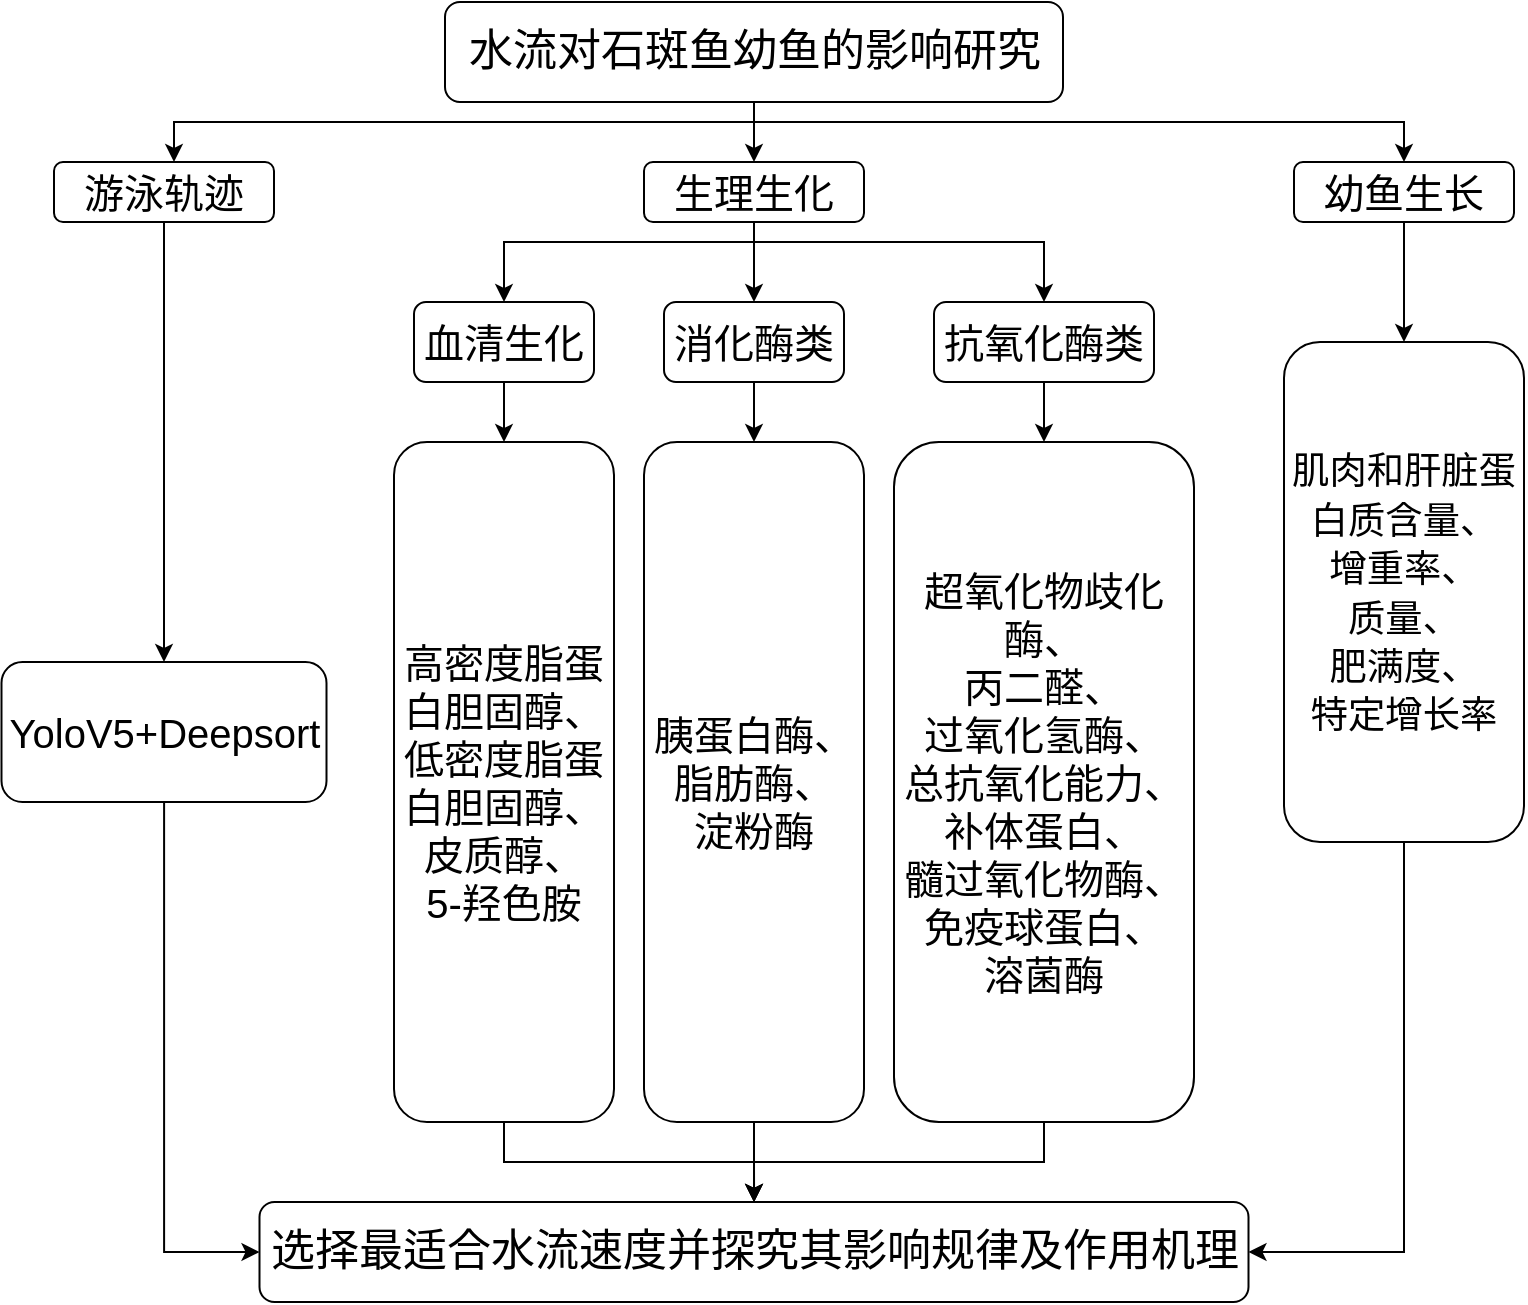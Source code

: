 <mxfile version="20.5.3" type="github">
  <diagram id="EdVVnSpUKDNpsXRbQZlX" name="第 1 页">
    <mxGraphModel dx="1375" dy="754" grid="1" gridSize="10" guides="1" tooltips="1" connect="1" arrows="1" fold="1" page="1" pageScale="1" pageWidth="827" pageHeight="1169" math="0" shadow="0">
      <root>
        <mxCell id="0" />
        <mxCell id="1" parent="0" />
        <mxCell id="8oeglLmzysRH4-Na7aNM-22" style="edgeStyle=orthogonalEdgeStyle;rounded=0;orthogonalLoop=1;jettySize=auto;html=1;fontSize=20;" edge="1" parent="1" source="8oeglLmzysRH4-Na7aNM-6" target="8oeglLmzysRH4-Na7aNM-16">
          <mxGeometry relative="1" as="geometry">
            <Array as="points">
              <mxPoint x="410" y="70" />
              <mxPoint x="120" y="70" />
            </Array>
          </mxGeometry>
        </mxCell>
        <mxCell id="8oeglLmzysRH4-Na7aNM-28" style="edgeStyle=orthogonalEdgeStyle;rounded=0;orthogonalLoop=1;jettySize=auto;html=1;fontSize=20;" edge="1" parent="1" source="8oeglLmzysRH4-Na7aNM-6" target="8oeglLmzysRH4-Na7aNM-18">
          <mxGeometry relative="1" as="geometry" />
        </mxCell>
        <mxCell id="8oeglLmzysRH4-Na7aNM-36" style="edgeStyle=orthogonalEdgeStyle;rounded=0;orthogonalLoop=1;jettySize=auto;html=1;fontSize=20;" edge="1" parent="1" source="8oeglLmzysRH4-Na7aNM-6" target="8oeglLmzysRH4-Na7aNM-17">
          <mxGeometry relative="1" as="geometry">
            <Array as="points">
              <mxPoint x="410" y="70" />
              <mxPoint x="735" y="70" />
            </Array>
          </mxGeometry>
        </mxCell>
        <mxCell id="8oeglLmzysRH4-Na7aNM-6" value="&lt;font style=&quot;font-size: 22px;&quot;&gt;水流对石斑鱼幼鱼的影响研究&lt;/font&gt;" style="rounded=1;whiteSpace=wrap;html=1;fontSize=22;" vertex="1" parent="1">
          <mxGeometry x="255.5" y="10" width="309" height="50" as="geometry" />
        </mxCell>
        <mxCell id="8oeglLmzysRH4-Na7aNM-21" style="edgeStyle=orthogonalEdgeStyle;rounded=0;orthogonalLoop=1;jettySize=auto;html=1;entryX=0.5;entryY=0;entryDx=0;entryDy=0;fontSize=20;" edge="1" parent="1" source="8oeglLmzysRH4-Na7aNM-16" target="8oeglLmzysRH4-Na7aNM-19">
          <mxGeometry relative="1" as="geometry" />
        </mxCell>
        <mxCell id="8oeglLmzysRH4-Na7aNM-16" value="游泳轨迹" style="rounded=1;whiteSpace=wrap;html=1;fontSize=20;" vertex="1" parent="1">
          <mxGeometry x="60" y="90" width="110" height="30" as="geometry" />
        </mxCell>
        <mxCell id="8oeglLmzysRH4-Na7aNM-37" style="edgeStyle=orthogonalEdgeStyle;rounded=0;orthogonalLoop=1;jettySize=auto;html=1;entryX=0.5;entryY=0;entryDx=0;entryDy=0;fontSize=20;" edge="1" parent="1" source="8oeglLmzysRH4-Na7aNM-17" target="8oeglLmzysRH4-Na7aNM-35">
          <mxGeometry relative="1" as="geometry" />
        </mxCell>
        <mxCell id="8oeglLmzysRH4-Na7aNM-17" value="幼鱼生长" style="rounded=1;whiteSpace=wrap;html=1;fontSize=20;" vertex="1" parent="1">
          <mxGeometry x="680" y="90" width="110" height="30" as="geometry" />
        </mxCell>
        <mxCell id="8oeglLmzysRH4-Na7aNM-29" style="edgeStyle=orthogonalEdgeStyle;rounded=0;orthogonalLoop=1;jettySize=auto;html=1;fontSize=20;" edge="1" parent="1" source="8oeglLmzysRH4-Na7aNM-18" target="8oeglLmzysRH4-Na7aNM-20">
          <mxGeometry relative="1" as="geometry">
            <Array as="points">
              <mxPoint x="410" y="130" />
              <mxPoint x="285" y="130" />
            </Array>
          </mxGeometry>
        </mxCell>
        <mxCell id="8oeglLmzysRH4-Na7aNM-30" style="edgeStyle=orthogonalEdgeStyle;rounded=0;orthogonalLoop=1;jettySize=auto;html=1;entryX=0.5;entryY=0;entryDx=0;entryDy=0;fontSize=20;" edge="1" parent="1" source="8oeglLmzysRH4-Na7aNM-18" target="8oeglLmzysRH4-Na7aNM-23">
          <mxGeometry relative="1" as="geometry" />
        </mxCell>
        <mxCell id="8oeglLmzysRH4-Na7aNM-31" style="edgeStyle=orthogonalEdgeStyle;rounded=0;orthogonalLoop=1;jettySize=auto;html=1;entryX=0.5;entryY=0;entryDx=0;entryDy=0;fontSize=20;" edge="1" parent="1" source="8oeglLmzysRH4-Na7aNM-18" target="8oeglLmzysRH4-Na7aNM-24">
          <mxGeometry relative="1" as="geometry">
            <Array as="points">
              <mxPoint x="410" y="130" />
              <mxPoint x="555" y="130" />
            </Array>
          </mxGeometry>
        </mxCell>
        <mxCell id="8oeglLmzysRH4-Na7aNM-18" value="生理生化" style="rounded=1;whiteSpace=wrap;html=1;fontSize=20;" vertex="1" parent="1">
          <mxGeometry x="355" y="90" width="110" height="30" as="geometry" />
        </mxCell>
        <mxCell id="8oeglLmzysRH4-Na7aNM-39" style="edgeStyle=orthogonalEdgeStyle;rounded=0;orthogonalLoop=1;jettySize=auto;html=1;fontSize=20;" edge="1" parent="1" source="8oeglLmzysRH4-Na7aNM-19" target="8oeglLmzysRH4-Na7aNM-38">
          <mxGeometry relative="1" as="geometry">
            <Array as="points">
              <mxPoint x="115" y="635" />
            </Array>
          </mxGeometry>
        </mxCell>
        <mxCell id="8oeglLmzysRH4-Na7aNM-19" value="YoloV5+Deepsort" style="rounded=1;whiteSpace=wrap;html=1;fontSize=20;" vertex="1" parent="1">
          <mxGeometry x="33.75" y="340" width="162.5" height="70" as="geometry" />
        </mxCell>
        <mxCell id="8oeglLmzysRH4-Na7aNM-32" style="edgeStyle=orthogonalEdgeStyle;rounded=0;orthogonalLoop=1;jettySize=auto;html=1;entryX=0.5;entryY=0;entryDx=0;entryDy=0;fontSize=20;" edge="1" parent="1" source="8oeglLmzysRH4-Na7aNM-20" target="8oeglLmzysRH4-Na7aNM-25">
          <mxGeometry relative="1" as="geometry" />
        </mxCell>
        <mxCell id="8oeglLmzysRH4-Na7aNM-20" value="血清生化" style="rounded=1;whiteSpace=wrap;html=1;fontSize=20;align=center;" vertex="1" parent="1">
          <mxGeometry x="240" y="160" width="90" height="40" as="geometry" />
        </mxCell>
        <mxCell id="8oeglLmzysRH4-Na7aNM-33" style="edgeStyle=orthogonalEdgeStyle;rounded=0;orthogonalLoop=1;jettySize=auto;html=1;fontSize=20;" edge="1" parent="1" source="8oeglLmzysRH4-Na7aNM-23" target="8oeglLmzysRH4-Na7aNM-26">
          <mxGeometry relative="1" as="geometry" />
        </mxCell>
        <mxCell id="8oeglLmzysRH4-Na7aNM-23" value="消化酶类" style="rounded=1;whiteSpace=wrap;html=1;fontSize=20;align=center;" vertex="1" parent="1">
          <mxGeometry x="365" y="160" width="90" height="40" as="geometry" />
        </mxCell>
        <mxCell id="8oeglLmzysRH4-Na7aNM-34" style="edgeStyle=orthogonalEdgeStyle;rounded=0;orthogonalLoop=1;jettySize=auto;html=1;fontSize=20;" edge="1" parent="1" source="8oeglLmzysRH4-Na7aNM-24" target="8oeglLmzysRH4-Na7aNM-27">
          <mxGeometry relative="1" as="geometry" />
        </mxCell>
        <mxCell id="8oeglLmzysRH4-Na7aNM-24" value="抗氧化酶类" style="rounded=1;whiteSpace=wrap;html=1;fontSize=20;align=center;" vertex="1" parent="1">
          <mxGeometry x="500" y="160" width="110" height="40" as="geometry" />
        </mxCell>
        <mxCell id="8oeglLmzysRH4-Na7aNM-41" style="edgeStyle=orthogonalEdgeStyle;rounded=0;orthogonalLoop=1;jettySize=auto;html=1;entryX=0.5;entryY=0;entryDx=0;entryDy=0;fontSize=20;" edge="1" parent="1" source="8oeglLmzysRH4-Na7aNM-25" target="8oeglLmzysRH4-Na7aNM-38">
          <mxGeometry relative="1" as="geometry" />
        </mxCell>
        <mxCell id="8oeglLmzysRH4-Na7aNM-25" value="高密度脂蛋白胆固醇、&lt;br&gt;低密度脂蛋白胆固醇、&lt;br&gt;皮质醇、&lt;br&gt;5-羟色胺" style="rounded=1;whiteSpace=wrap;html=1;fontSize=20;align=center;" vertex="1" parent="1">
          <mxGeometry x="230" y="230" width="110" height="340" as="geometry" />
        </mxCell>
        <mxCell id="8oeglLmzysRH4-Na7aNM-43" style="edgeStyle=orthogonalEdgeStyle;rounded=0;orthogonalLoop=1;jettySize=auto;html=1;fontSize=20;" edge="1" parent="1" source="8oeglLmzysRH4-Na7aNM-26" target="8oeglLmzysRH4-Na7aNM-38">
          <mxGeometry relative="1" as="geometry" />
        </mxCell>
        <mxCell id="8oeglLmzysRH4-Na7aNM-26" value="胰蛋白酶、&lt;br&gt;脂肪酶、&lt;br&gt;淀粉酶" style="rounded=1;whiteSpace=wrap;html=1;fontSize=20;align=center;" vertex="1" parent="1">
          <mxGeometry x="355" y="230" width="110" height="340" as="geometry" />
        </mxCell>
        <mxCell id="8oeglLmzysRH4-Na7aNM-42" style="edgeStyle=orthogonalEdgeStyle;rounded=0;orthogonalLoop=1;jettySize=auto;html=1;entryX=0.5;entryY=0;entryDx=0;entryDy=0;fontSize=20;" edge="1" parent="1" source="8oeglLmzysRH4-Na7aNM-27" target="8oeglLmzysRH4-Na7aNM-38">
          <mxGeometry relative="1" as="geometry" />
        </mxCell>
        <mxCell id="8oeglLmzysRH4-Na7aNM-27" value="超氧化物歧化酶、&lt;br&gt;丙二醛、&lt;br&gt;过氧化氢酶、&lt;br&gt;总抗氧化能力、&lt;br&gt;补体蛋白、&lt;br&gt;髓过氧化物酶、&lt;br&gt;免疫球蛋白、&lt;br&gt;溶菌酶" style="rounded=1;whiteSpace=wrap;html=1;fontSize=20;align=center;" vertex="1" parent="1">
          <mxGeometry x="480" y="230" width="150" height="340" as="geometry" />
        </mxCell>
        <mxCell id="8oeglLmzysRH4-Na7aNM-40" style="edgeStyle=orthogonalEdgeStyle;rounded=0;orthogonalLoop=1;jettySize=auto;html=1;fontSize=20;" edge="1" parent="1" source="8oeglLmzysRH4-Na7aNM-35" target="8oeglLmzysRH4-Na7aNM-38">
          <mxGeometry relative="1" as="geometry">
            <Array as="points">
              <mxPoint x="735" y="635" />
            </Array>
          </mxGeometry>
        </mxCell>
        <mxCell id="8oeglLmzysRH4-Na7aNM-35" value="&lt;span style=&quot;font-size: 14pt; font-family: 微软雅黑;&quot;&gt;肌肉&lt;/span&gt;&lt;span style=&quot;font-size: 14pt; font-family: 微软雅黑;&quot;&gt;和肝脏蛋白质含量、&lt;br&gt;增重率、&lt;br&gt;质量、&lt;br&gt;肥满度、&lt;br&gt;特定增长率&lt;/span&gt;" style="rounded=1;whiteSpace=wrap;html=1;fontSize=20;align=center;" vertex="1" parent="1">
          <mxGeometry x="675" y="180" width="120" height="250" as="geometry" />
        </mxCell>
        <mxCell id="8oeglLmzysRH4-Na7aNM-38" value="选择最适合水流速度并探究其影响规律及作用机理" style="rounded=1;whiteSpace=wrap;html=1;fontSize=22;" vertex="1" parent="1">
          <mxGeometry x="162.75" y="610" width="494.5" height="50" as="geometry" />
        </mxCell>
      </root>
    </mxGraphModel>
  </diagram>
</mxfile>
